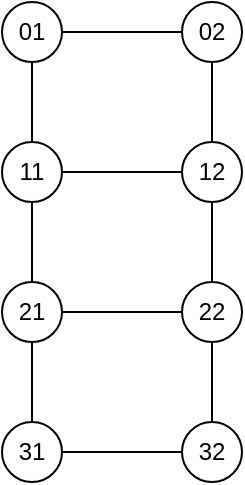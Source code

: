 <mxfile version="15.3.0" type="device"><diagram id="Agn_4sQo5ROiw0m3S-JA" name="Page-1"><mxGraphModel dx="1662" dy="762" grid="1" gridSize="10" guides="1" tooltips="1" connect="1" arrows="1" fold="1" page="1" pageScale="1" pageWidth="850" pageHeight="1100" math="0" shadow="0"><root><mxCell id="0"/><mxCell id="1" parent="0"/><mxCell id="_1lFKSGGLaC8pds-udtG-1" value="01" style="ellipse;whiteSpace=wrap;html=1;aspect=fixed;" vertex="1" parent="1"><mxGeometry x="210" y="130" width="30" height="30" as="geometry"/></mxCell><mxCell id="_1lFKSGGLaC8pds-udtG-2" value="02" style="ellipse;whiteSpace=wrap;html=1;aspect=fixed;" vertex="1" parent="1"><mxGeometry x="300" y="130" width="30" height="30" as="geometry"/></mxCell><mxCell id="_1lFKSGGLaC8pds-udtG-3" value="11" style="ellipse;whiteSpace=wrap;html=1;aspect=fixed;" vertex="1" parent="1"><mxGeometry x="210" y="200" width="30" height="30" as="geometry"/></mxCell><mxCell id="_1lFKSGGLaC8pds-udtG-4" value="12" style="ellipse;whiteSpace=wrap;html=1;aspect=fixed;" vertex="1" parent="1"><mxGeometry x="300" y="200" width="30" height="30" as="geometry"/></mxCell><mxCell id="_1lFKSGGLaC8pds-udtG-5" value="22" style="ellipse;whiteSpace=wrap;html=1;aspect=fixed;" vertex="1" parent="1"><mxGeometry x="300" y="270" width="30" height="30" as="geometry"/></mxCell><mxCell id="_1lFKSGGLaC8pds-udtG-6" value="21" style="ellipse;whiteSpace=wrap;html=1;aspect=fixed;" vertex="1" parent="1"><mxGeometry x="210" y="270" width="30" height="30" as="geometry"/></mxCell><mxCell id="_1lFKSGGLaC8pds-udtG-7" value="31" style="ellipse;whiteSpace=wrap;html=1;aspect=fixed;" vertex="1" parent="1"><mxGeometry x="210" y="340" width="30" height="30" as="geometry"/></mxCell><mxCell id="_1lFKSGGLaC8pds-udtG-8" value="32" style="ellipse;whiteSpace=wrap;html=1;aspect=fixed;" vertex="1" parent="1"><mxGeometry x="300" y="340" width="30" height="30" as="geometry"/></mxCell><mxCell id="_1lFKSGGLaC8pds-udtG-15" value="" style="endArrow=none;html=1;entryX=1;entryY=0.5;entryDx=0;entryDy=0;exitX=0;exitY=0.5;exitDx=0;exitDy=0;" edge="1" parent="1" source="_1lFKSGGLaC8pds-udtG-2" target="_1lFKSGGLaC8pds-udtG-1"><mxGeometry width="50" height="50" relative="1" as="geometry"><mxPoint x="400" y="420" as="sourcePoint"/><mxPoint x="450" y="370" as="targetPoint"/></mxGeometry></mxCell><mxCell id="_1lFKSGGLaC8pds-udtG-16" value="" style="endArrow=none;html=1;entryX=0.5;entryY=1;entryDx=0;entryDy=0;exitX=0.5;exitY=0;exitDx=0;exitDy=0;" edge="1" parent="1" source="_1lFKSGGLaC8pds-udtG-4" target="_1lFKSGGLaC8pds-udtG-2"><mxGeometry width="50" height="50" relative="1" as="geometry"><mxPoint x="310" y="155" as="sourcePoint"/><mxPoint x="250" y="155" as="targetPoint"/></mxGeometry></mxCell><mxCell id="_1lFKSGGLaC8pds-udtG-17" value="" style="endArrow=none;html=1;exitX=0.5;exitY=0;exitDx=0;exitDy=0;entryX=0.5;entryY=1;entryDx=0;entryDy=0;" edge="1" parent="1" source="_1lFKSGGLaC8pds-udtG-5" target="_1lFKSGGLaC8pds-udtG-4"><mxGeometry width="50" height="50" relative="1" as="geometry"><mxPoint x="325" y="210" as="sourcePoint"/><mxPoint x="320" y="230" as="targetPoint"/></mxGeometry></mxCell><mxCell id="_1lFKSGGLaC8pds-udtG-18" value="" style="endArrow=none;html=1;entryX=0.5;entryY=1;entryDx=0;entryDy=0;" edge="1" parent="1" source="_1lFKSGGLaC8pds-udtG-6" target="_1lFKSGGLaC8pds-udtG-3"><mxGeometry width="50" height="50" relative="1" as="geometry"><mxPoint x="325" y="280" as="sourcePoint"/><mxPoint x="325" y="240" as="targetPoint"/></mxGeometry></mxCell><mxCell id="_1lFKSGGLaC8pds-udtG-19" value="" style="endArrow=none;html=1;entryX=0.5;entryY=1;entryDx=0;entryDy=0;exitX=0.5;exitY=0;exitDx=0;exitDy=0;" edge="1" parent="1" source="_1lFKSGGLaC8pds-udtG-3" target="_1lFKSGGLaC8pds-udtG-1"><mxGeometry width="50" height="50" relative="1" as="geometry"><mxPoint x="235" y="280" as="sourcePoint"/><mxPoint x="235" y="240" as="targetPoint"/></mxGeometry></mxCell><mxCell id="_1lFKSGGLaC8pds-udtG-20" value="" style="endArrow=none;html=1;exitX=0.5;exitY=0;exitDx=0;exitDy=0;entryX=0.5;entryY=1;entryDx=0;entryDy=0;" edge="1" parent="1" source="_1lFKSGGLaC8pds-udtG-7" target="_1lFKSGGLaC8pds-udtG-6"><mxGeometry width="50" height="50" relative="1" as="geometry"><mxPoint x="235" y="210" as="sourcePoint"/><mxPoint x="210" y="310" as="targetPoint"/></mxGeometry></mxCell><mxCell id="_1lFKSGGLaC8pds-udtG-21" value="" style="endArrow=none;html=1;exitX=0.5;exitY=0;exitDx=0;exitDy=0;entryX=0.5;entryY=1;entryDx=0;entryDy=0;" edge="1" parent="1" source="_1lFKSGGLaC8pds-udtG-8" target="_1lFKSGGLaC8pds-udtG-5"><mxGeometry width="50" height="50" relative="1" as="geometry"><mxPoint x="235" y="350" as="sourcePoint"/><mxPoint x="235" y="310" as="targetPoint"/></mxGeometry></mxCell><mxCell id="_1lFKSGGLaC8pds-udtG-28" value="" style="endArrow=none;html=1;exitX=0;exitY=0.5;exitDx=0;exitDy=0;entryX=1;entryY=0.5;entryDx=0;entryDy=0;" edge="1" parent="1" source="_1lFKSGGLaC8pds-udtG-8" target="_1lFKSGGLaC8pds-udtG-7"><mxGeometry width="50" height="50" relative="1" as="geometry"><mxPoint x="250" y="425" as="sourcePoint"/><mxPoint x="310" y="425" as="targetPoint"/></mxGeometry></mxCell><mxCell id="_1lFKSGGLaC8pds-udtG-29" value="" style="endArrow=none;html=1;exitX=1;exitY=0.5;exitDx=0;exitDy=0;entryX=0;entryY=0.5;entryDx=0;entryDy=0;" edge="1" parent="1" source="_1lFKSGGLaC8pds-udtG-6" target="_1lFKSGGLaC8pds-udtG-5"><mxGeometry width="50" height="50" relative="1" as="geometry"><mxPoint x="310" y="365" as="sourcePoint"/><mxPoint x="250" y="365" as="targetPoint"/></mxGeometry></mxCell><mxCell id="_1lFKSGGLaC8pds-udtG-30" value="" style="endArrow=none;html=1;exitX=0;exitY=0.5;exitDx=0;exitDy=0;entryX=1;entryY=0.5;entryDx=0;entryDy=0;" edge="1" parent="1" source="_1lFKSGGLaC8pds-udtG-4" target="_1lFKSGGLaC8pds-udtG-3"><mxGeometry width="50" height="50" relative="1" as="geometry"><mxPoint x="250" y="295" as="sourcePoint"/><mxPoint x="310" y="295" as="targetPoint"/></mxGeometry></mxCell></root></mxGraphModel></diagram></mxfile>